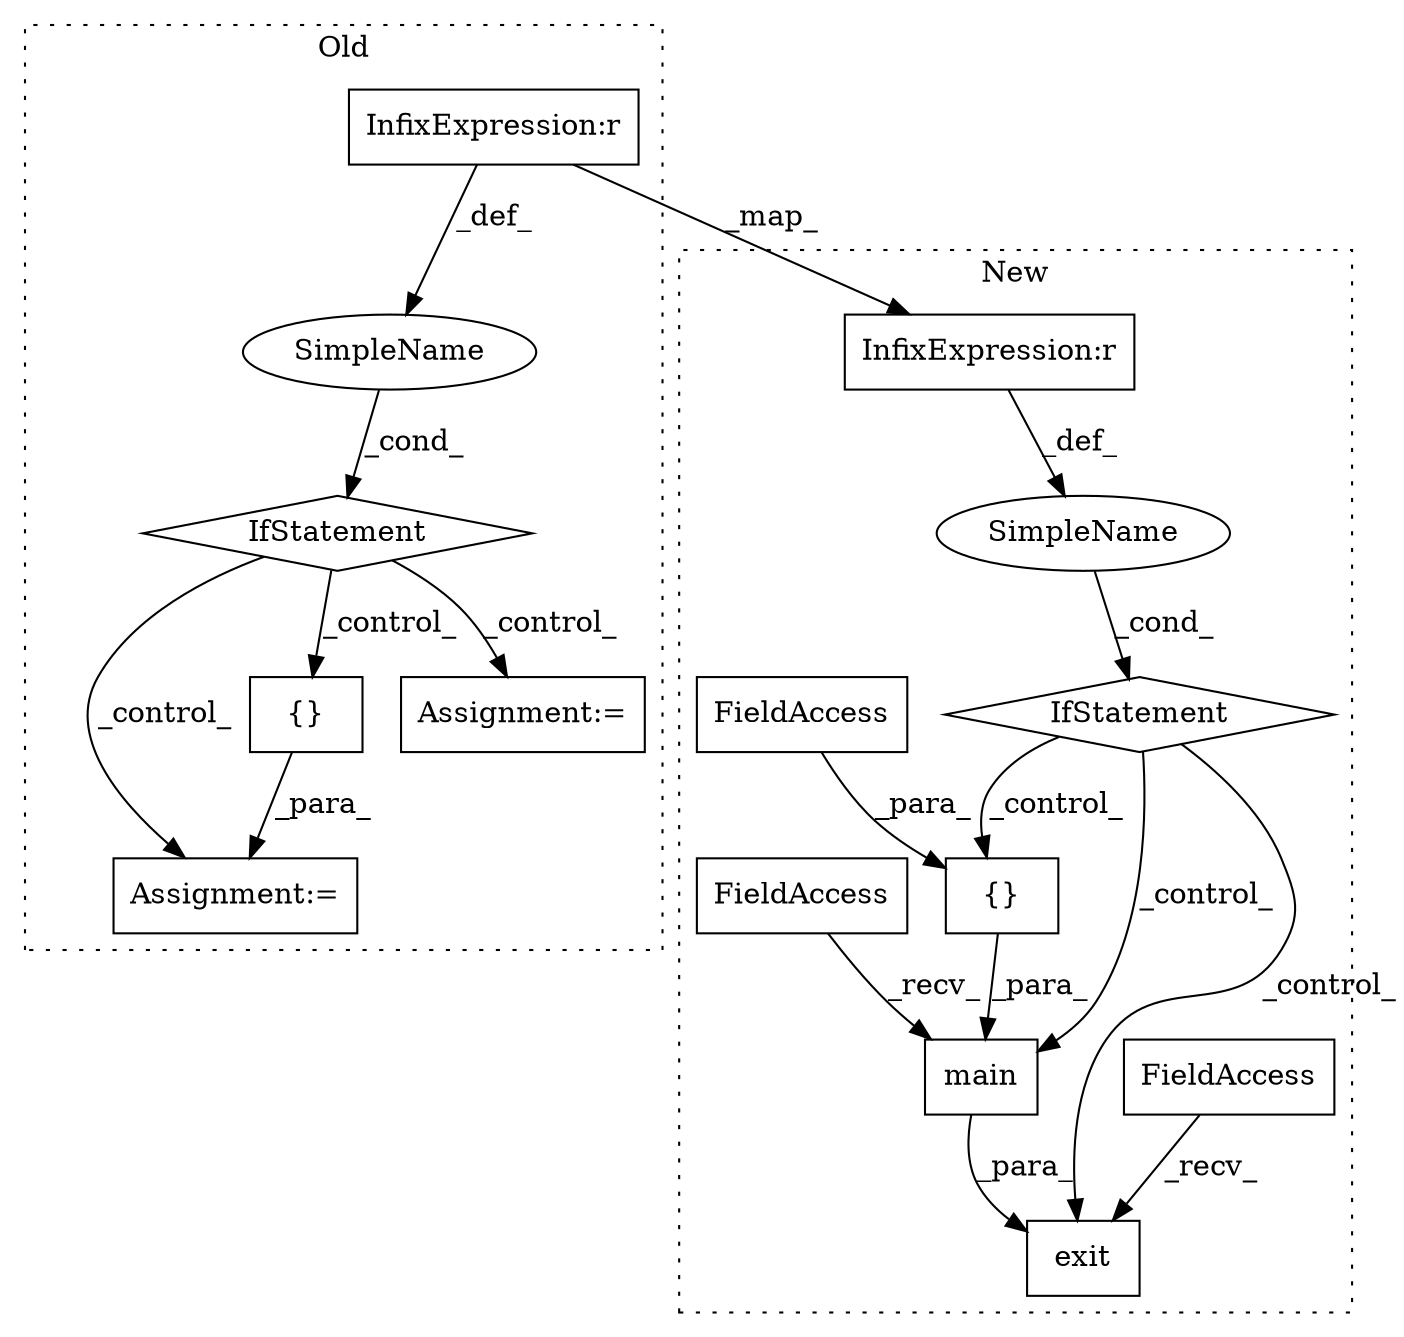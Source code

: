 digraph G {
subgraph cluster0 {
1 [label="IfStatement" a="25" s="263,289" l="4,2" shape="diamond"];
6 [label="Assignment:=" a="7" s="433" l="1" shape="box"];
7 [label="SimpleName" a="42" s="" l="" shape="ellipse"];
9 [label="InfixExpression:r" a="27" s="275" l="4" shape="box"];
12 [label="{}" a="4" s="791,797" l="1,1" shape="box"];
15 [label="Assignment:=" a="7" s="330" l="1" shape="box"];
label = "Old";
style="dotted";
}
subgraph cluster1 {
2 [label="exit" a="32" s="1298,1343" l="5,1" shape="box"];
3 [label="FieldAccess" a="22" s="1294" l="3" shape="box"];
4 [label="IfStatement" a="25" s="1258,1284" l="4,2" shape="diamond"];
5 [label="SimpleName" a="42" s="" l="" shape="ellipse"];
8 [label="main" a="32" s="1310,1342" l="5,1" shape="box"];
10 [label="InfixExpression:r" a="27" s="1270" l="4" shape="box"];
11 [label="FieldAccess" a="22" s="1303" l="6" shape="box"];
13 [label="{}" a="4" s="1327,1341" l="1,1" shape="box"];
14 [label="FieldAccess" a="22" s="1333" l="8" shape="box"];
label = "New";
style="dotted";
}
1 -> 15 [label="_control_"];
1 -> 6 [label="_control_"];
1 -> 12 [label="_control_"];
3 -> 2 [label="_recv_"];
4 -> 8 [label="_control_"];
4 -> 13 [label="_control_"];
4 -> 2 [label="_control_"];
5 -> 4 [label="_cond_"];
7 -> 1 [label="_cond_"];
8 -> 2 [label="_para_"];
9 -> 7 [label="_def_"];
9 -> 10 [label="_map_"];
10 -> 5 [label="_def_"];
11 -> 8 [label="_recv_"];
12 -> 6 [label="_para_"];
13 -> 8 [label="_para_"];
14 -> 13 [label="_para_"];
}